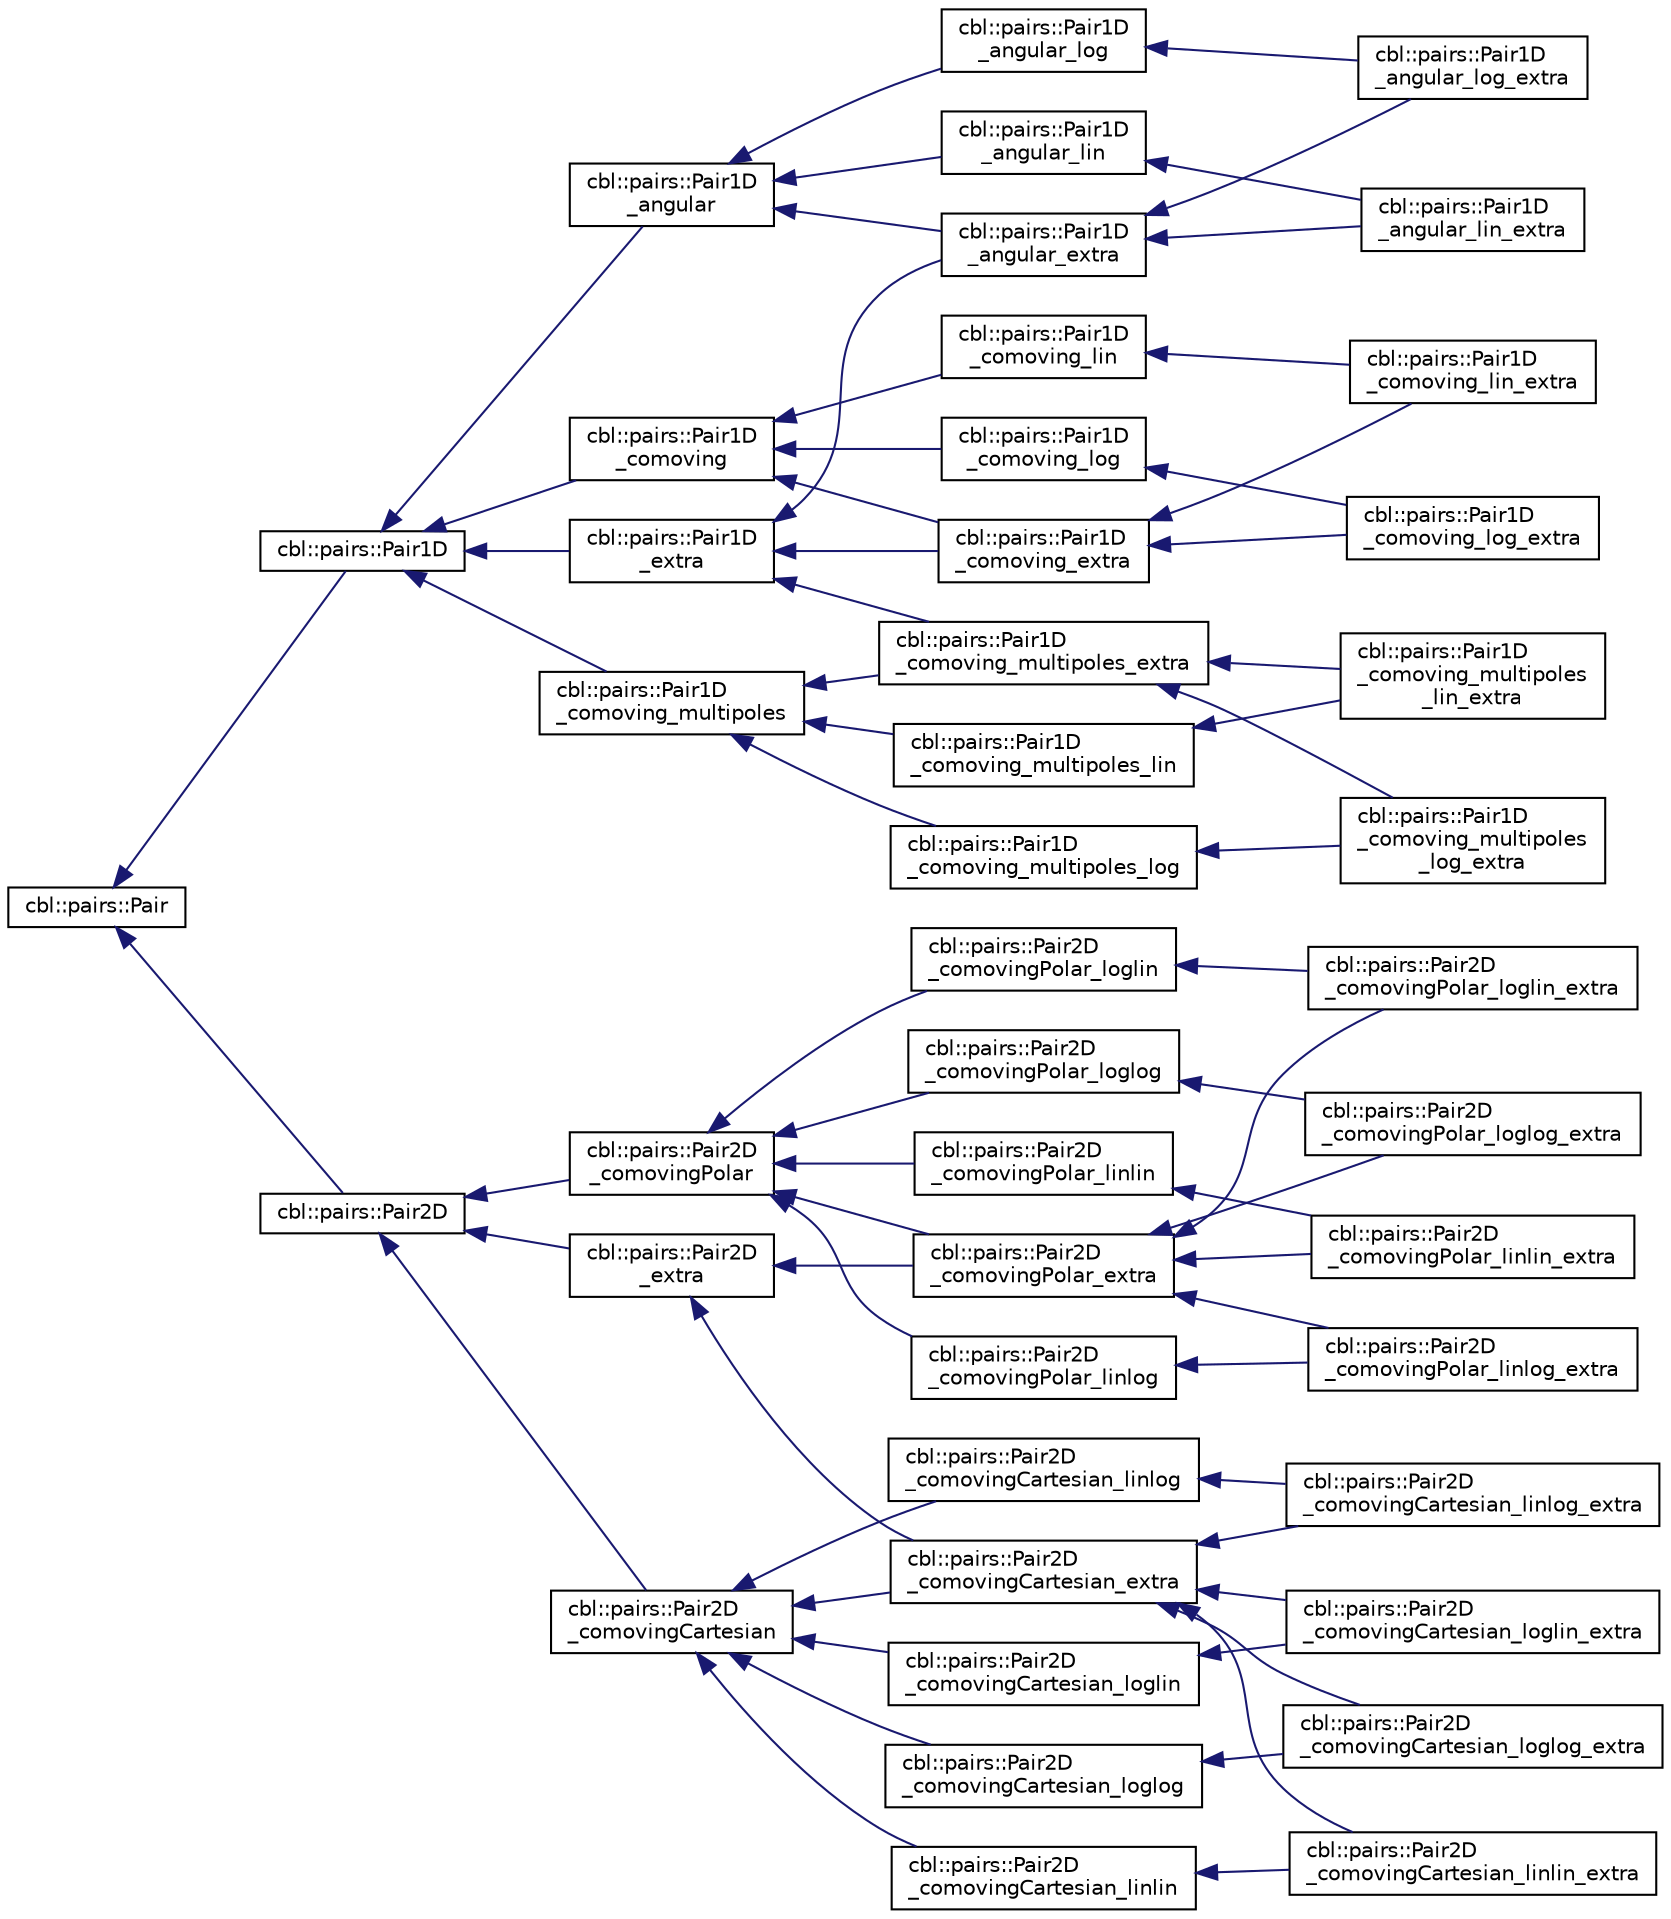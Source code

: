 digraph "Graphical Class Hierarchy"
{
  edge [fontname="Helvetica",fontsize="10",labelfontname="Helvetica",labelfontsize="10"];
  node [fontname="Helvetica",fontsize="10",shape=record];
  rankdir="LR";
  Node0 [label="cbl::pairs::Pair",height=0.2,width=0.4,color="black", fillcolor="white", style="filled",URL="$d2/db5/classcbl_1_1pairs_1_1Pair.html",tooltip="The class Pair. "];
  Node0 -> Node1 [dir="back",color="midnightblue",fontsize="10",style="solid",fontname="Helvetica"];
  Node1 [label="cbl::pairs::Pair1D",height=0.2,width=0.4,color="black", fillcolor="white", style="filled",URL="$d0/d47/classcbl_1_1pairs_1_1Pair1D.html",tooltip="The class Pair1D. "];
  Node1 -> Node2 [dir="back",color="midnightblue",fontsize="10",style="solid",fontname="Helvetica"];
  Node2 [label="cbl::pairs::Pair1D\l_angular",height=0.2,width=0.4,color="black", fillcolor="white", style="filled",URL="$d9/d14/classcbl_1_1pairs_1_1Pair1D__angular.html",tooltip="The class Pair1D_angular. "];
  Node2 -> Node27 [dir="back",color="midnightblue",fontsize="10",style="solid",fontname="Helvetica"];
  Node27 [label="cbl::pairs::Pair1D\l_angular_extra",height=0.2,width=0.4,color="black", fillcolor="white", style="filled",URL="$dd/d4b/classcbl_1_1pairs_1_1Pair1D__angular__extra.html",tooltip="The class Pair1D_angular_extra. "];
  Node27 -> Node28 [dir="back",color="midnightblue",fontsize="10",style="solid",fontname="Helvetica"];
  Node28 [label="cbl::pairs::Pair1D\l_angular_lin_extra",height=0.2,width=0.4,color="black", fillcolor="white", style="filled",URL="$d1/de2/classcbl_1_1pairs_1_1Pair1D__angular__lin__extra.html",tooltip="The class Pair1D_angular_lin_extra. "];
  Node27 -> Node29 [dir="back",color="midnightblue",fontsize="10",style="solid",fontname="Helvetica"];
  Node29 [label="cbl::pairs::Pair1D\l_angular_log_extra",height=0.2,width=0.4,color="black", fillcolor="white", style="filled",URL="$d7/d1e/classcbl_1_1pairs_1_1Pair1D__angular__log__extra.html",tooltip="The class Pair1D_angular_log_extra. "];
  Node2 -> Node6 [dir="back",color="midnightblue",fontsize="10",style="solid",fontname="Helvetica"];
  Node6 [label="cbl::pairs::Pair1D\l_angular_lin",height=0.2,width=0.4,color="black", fillcolor="white", style="filled",URL="$d5/de2/classcbl_1_1pairs_1_1Pair1D__angular__lin.html",tooltip="The class Pair1D_angular_lin. "];
  Node6 -> Node28 [dir="back",color="midnightblue",fontsize="10",style="solid",fontname="Helvetica"];
  Node2 -> Node8 [dir="back",color="midnightblue",fontsize="10",style="solid",fontname="Helvetica"];
  Node8 [label="cbl::pairs::Pair1D\l_angular_log",height=0.2,width=0.4,color="black", fillcolor="white", style="filled",URL="$d9/d09/classcbl_1_1pairs_1_1Pair1D__angular__log.html",tooltip="The class Pair1D_angular_log. "];
  Node8 -> Node29 [dir="back",color="midnightblue",fontsize="10",style="solid",fontname="Helvetica"];
  Node1 -> Node10 [dir="back",color="midnightblue",fontsize="10",style="solid",fontname="Helvetica"];
  Node10 [label="cbl::pairs::Pair1D\l_comoving",height=0.2,width=0.4,color="black", fillcolor="white", style="filled",URL="$d1/d7c/classcbl_1_1pairs_1_1Pair1D__comoving.html",tooltip="The class Pair1D_comoving. "];
  Node10 -> Node30 [dir="back",color="midnightblue",fontsize="10",style="solid",fontname="Helvetica"];
  Node30 [label="cbl::pairs::Pair1D\l_comoving_extra",height=0.2,width=0.4,color="black", fillcolor="white", style="filled",URL="$da/d12/classcbl_1_1pairs_1_1Pair1D__comoving__extra.html",tooltip="The class Pair1D_comoving_extra. "];
  Node30 -> Node31 [dir="back",color="midnightblue",fontsize="10",style="solid",fontname="Helvetica"];
  Node31 [label="cbl::pairs::Pair1D\l_comoving_lin_extra",height=0.2,width=0.4,color="black", fillcolor="white", style="filled",URL="$de/d4a/classcbl_1_1pairs_1_1Pair1D__comoving__lin__extra.html",tooltip="The class Pair1D_comoving_lin_extra. "];
  Node30 -> Node32 [dir="back",color="midnightblue",fontsize="10",style="solid",fontname="Helvetica"];
  Node32 [label="cbl::pairs::Pair1D\l_comoving_log_extra",height=0.2,width=0.4,color="black", fillcolor="white", style="filled",URL="$dc/d67/classcbl_1_1pairs_1_1Pair1D__comoving__log__extra.html",tooltip="The class Pair1D_comoving_log_extra. "];
  Node10 -> Node14 [dir="back",color="midnightblue",fontsize="10",style="solid",fontname="Helvetica"];
  Node14 [label="cbl::pairs::Pair1D\l_comoving_lin",height=0.2,width=0.4,color="black", fillcolor="white", style="filled",URL="$dd/df6/classcbl_1_1pairs_1_1Pair1D__comoving__lin.html",tooltip="The class Pair1D_comoving_lin. "];
  Node14 -> Node31 [dir="back",color="midnightblue",fontsize="10",style="solid",fontname="Helvetica"];
  Node10 -> Node16 [dir="back",color="midnightblue",fontsize="10",style="solid",fontname="Helvetica"];
  Node16 [label="cbl::pairs::Pair1D\l_comoving_log",height=0.2,width=0.4,color="black", fillcolor="white", style="filled",URL="$d1/d29/classcbl_1_1pairs_1_1Pair1D__comoving__log.html",tooltip="The class Pair1D_comoving_log. "];
  Node16 -> Node32 [dir="back",color="midnightblue",fontsize="10",style="solid",fontname="Helvetica"];
  Node1 -> Node18 [dir="back",color="midnightblue",fontsize="10",style="solid",fontname="Helvetica"];
  Node18 [label="cbl::pairs::Pair1D\l_comoving_multipoles",height=0.2,width=0.4,color="black", fillcolor="white", style="filled",URL="$d5/d66/classcbl_1_1pairs_1_1Pair1D__comoving__multipoles.html",tooltip="The class Pair1D_comoving_multipoles. "];
  Node18 -> Node33 [dir="back",color="midnightblue",fontsize="10",style="solid",fontname="Helvetica"];
  Node33 [label="cbl::pairs::Pair1D\l_comoving_multipoles_extra",height=0.2,width=0.4,color="black", fillcolor="white", style="filled",URL="$db/d16/classcbl_1_1pairs_1_1Pair1D__comoving__multipoles__extra.html",tooltip="The class Pair1D_comoving_multipoles_extra. "];
  Node33 -> Node34 [dir="back",color="midnightblue",fontsize="10",style="solid",fontname="Helvetica"];
  Node34 [label="cbl::pairs::Pair1D\l_comoving_multipoles\l_lin_extra",height=0.2,width=0.4,color="black", fillcolor="white", style="filled",URL="$df/d02/classcbl_1_1pairs_1_1Pair1D__comoving__multipoles__lin__extra.html",tooltip="The class Pair1D_comoving_multipoles_lin_extra. "];
  Node33 -> Node35 [dir="back",color="midnightblue",fontsize="10",style="solid",fontname="Helvetica"];
  Node35 [label="cbl::pairs::Pair1D\l_comoving_multipoles\l_log_extra",height=0.2,width=0.4,color="black", fillcolor="white", style="filled",URL="$d7/d79/classcbl_1_1pairs_1_1Pair1D__comoving__multipoles__log__extra.html",tooltip="The class Pair1D_comoving_multipoles_log_extra. "];
  Node18 -> Node22 [dir="back",color="midnightblue",fontsize="10",style="solid",fontname="Helvetica"];
  Node22 [label="cbl::pairs::Pair1D\l_comoving_multipoles_lin",height=0.2,width=0.4,color="black", fillcolor="white", style="filled",URL="$d3/dc0/classcbl_1_1pairs_1_1Pair1D__comoving__multipoles__lin.html",tooltip="The class Pair1D_comoving_multipoles_lin. "];
  Node22 -> Node34 [dir="back",color="midnightblue",fontsize="10",style="solid",fontname="Helvetica"];
  Node18 -> Node24 [dir="back",color="midnightblue",fontsize="10",style="solid",fontname="Helvetica"];
  Node24 [label="cbl::pairs::Pair1D\l_comoving_multipoles_log",height=0.2,width=0.4,color="black", fillcolor="white", style="filled",URL="$dd/d4f/classcbl_1_1pairs_1_1Pair1D__comoving__multipoles__log.html",tooltip="The class Pair1D_comoving_multipoles_log. "];
  Node24 -> Node35 [dir="back",color="midnightblue",fontsize="10",style="solid",fontname="Helvetica"];
  Node1 -> Node26 [dir="back",color="midnightblue",fontsize="10",style="solid",fontname="Helvetica"];
  Node26 [label="cbl::pairs::Pair1D\l_extra",height=0.2,width=0.4,color="black", fillcolor="white", style="filled",URL="$dc/d0b/classcbl_1_1pairs_1_1Pair1D__extra.html",tooltip="The class Pair1D_extra. "];
  Node26 -> Node27 [dir="back",color="midnightblue",fontsize="10",style="solid",fontname="Helvetica"];
  Node26 -> Node30 [dir="back",color="midnightblue",fontsize="10",style="solid",fontname="Helvetica"];
  Node26 -> Node33 [dir="back",color="midnightblue",fontsize="10",style="solid",fontname="Helvetica"];
  Node0 -> Node36 [dir="back",color="midnightblue",fontsize="10",style="solid",fontname="Helvetica"];
  Node36 [label="cbl::pairs::Pair2D",height=0.2,width=0.4,color="black", fillcolor="white", style="filled",URL="$d6/d99/classcbl_1_1pairs_1_1Pair2D.html",tooltip="The class Pair2D. "];
  Node36 -> Node37 [dir="back",color="midnightblue",fontsize="10",style="solid",fontname="Helvetica"];
  Node37 [label="cbl::pairs::Pair2D\l_comovingCartesian",height=0.2,width=0.4,color="black", fillcolor="white", style="filled",URL="$d1/d56/classcbl_1_1pairs_1_1Pair2D__comovingCartesian.html",tooltip="The class Pair2D_comovingCartesian. "];
  Node37 -> Node66 [dir="back",color="midnightblue",fontsize="10",style="solid",fontname="Helvetica"];
  Node66 [label="cbl::pairs::Pair2D\l_comovingCartesian_extra",height=0.2,width=0.4,color="black", fillcolor="white", style="filled",URL="$d3/de4/classcbl_1_1pairs_1_1Pair2D__comovingCartesian__extra.html",tooltip="The class Pair2D_comovingCartesian_extra. "];
  Node66 -> Node67 [dir="back",color="midnightblue",fontsize="10",style="solid",fontname="Helvetica"];
  Node67 [label="cbl::pairs::Pair2D\l_comovingCartesian_linlin_extra",height=0.2,width=0.4,color="black", fillcolor="white", style="filled",URL="$d0/d6c/classcbl_1_1pairs_1_1Pair2D__comovingCartesian__linlin__extra.html",tooltip="The class Pair2D_comovingCartesian_linlin_extra. "];
  Node66 -> Node68 [dir="back",color="midnightblue",fontsize="10",style="solid",fontname="Helvetica"];
  Node68 [label="cbl::pairs::Pair2D\l_comovingCartesian_linlog_extra",height=0.2,width=0.4,color="black", fillcolor="white", style="filled",URL="$da/d83/classcbl_1_1pairs_1_1Pair2D__comovingCartesian__linlog__extra.html",tooltip="The class Pair2D_comovingCartesian_linlog_extra. "];
  Node66 -> Node69 [dir="back",color="midnightblue",fontsize="10",style="solid",fontname="Helvetica"];
  Node69 [label="cbl::pairs::Pair2D\l_comovingCartesian_loglin_extra",height=0.2,width=0.4,color="black", fillcolor="white", style="filled",URL="$d6/db6/classcbl_1_1pairs_1_1Pair2D__comovingCartesian__loglin__extra.html",tooltip="The class Pair2D_comovingCartesian_loglin_extra. "];
  Node66 -> Node70 [dir="back",color="midnightblue",fontsize="10",style="solid",fontname="Helvetica"];
  Node70 [label="cbl::pairs::Pair2D\l_comovingCartesian_loglog_extra",height=0.2,width=0.4,color="black", fillcolor="white", style="filled",URL="$d6/d81/classcbl_1_1pairs_1_1Pair2D__comovingCartesian__loglog__extra.html",tooltip="The class Pair2D_comovingCartesian_loglog_extra. "];
  Node37 -> Node43 [dir="back",color="midnightblue",fontsize="10",style="solid",fontname="Helvetica"];
  Node43 [label="cbl::pairs::Pair2D\l_comovingCartesian_linlin",height=0.2,width=0.4,color="black", fillcolor="white", style="filled",URL="$d6/dbc/classcbl_1_1pairs_1_1Pair2D__comovingCartesian__linlin.html",tooltip="The class Pair2D_comovingCartesian_linlin. "];
  Node43 -> Node67 [dir="back",color="midnightblue",fontsize="10",style="solid",fontname="Helvetica"];
  Node37 -> Node45 [dir="back",color="midnightblue",fontsize="10",style="solid",fontname="Helvetica"];
  Node45 [label="cbl::pairs::Pair2D\l_comovingCartesian_linlog",height=0.2,width=0.4,color="black", fillcolor="white", style="filled",URL="$df/d39/classcbl_1_1pairs_1_1Pair2D__comovingCartesian__linlog.html",tooltip="The class Pair2D_comovingCartesian_linlog. "];
  Node45 -> Node68 [dir="back",color="midnightblue",fontsize="10",style="solid",fontname="Helvetica"];
  Node37 -> Node47 [dir="back",color="midnightblue",fontsize="10",style="solid",fontname="Helvetica"];
  Node47 [label="cbl::pairs::Pair2D\l_comovingCartesian_loglin",height=0.2,width=0.4,color="black", fillcolor="white", style="filled",URL="$d6/db1/classcbl_1_1pairs_1_1Pair2D__comovingCartesian__loglin.html",tooltip="The class Pair2D_comovingCartesian_loglin. "];
  Node47 -> Node69 [dir="back",color="midnightblue",fontsize="10",style="solid",fontname="Helvetica"];
  Node37 -> Node49 [dir="back",color="midnightblue",fontsize="10",style="solid",fontname="Helvetica"];
  Node49 [label="cbl::pairs::Pair2D\l_comovingCartesian_loglog",height=0.2,width=0.4,color="black", fillcolor="white", style="filled",URL="$d1/d31/classcbl_1_1pairs_1_1Pair2D__comovingCartesian__loglog.html",tooltip="The class Pair2D_comovingCartesian_loglog. "];
  Node49 -> Node70 [dir="back",color="midnightblue",fontsize="10",style="solid",fontname="Helvetica"];
  Node36 -> Node51 [dir="back",color="midnightblue",fontsize="10",style="solid",fontname="Helvetica"];
  Node51 [label="cbl::pairs::Pair2D\l_comovingPolar",height=0.2,width=0.4,color="black", fillcolor="white", style="filled",URL="$db/d3e/classcbl_1_1pairs_1_1Pair2D__comovingPolar.html",tooltip="The class Pair2D_comovingPolar. "];
  Node51 -> Node71 [dir="back",color="midnightblue",fontsize="10",style="solid",fontname="Helvetica"];
  Node71 [label="cbl::pairs::Pair2D\l_comovingPolar_extra",height=0.2,width=0.4,color="black", fillcolor="white", style="filled",URL="$de/d9d/classcbl_1_1pairs_1_1Pair2D__comovingPolar__extra.html",tooltip="The class Pair2D_comovingPolar_extra. "];
  Node71 -> Node72 [dir="back",color="midnightblue",fontsize="10",style="solid",fontname="Helvetica"];
  Node72 [label="cbl::pairs::Pair2D\l_comovingPolar_linlin_extra",height=0.2,width=0.4,color="black", fillcolor="white", style="filled",URL="$d8/d33/classcbl_1_1pairs_1_1Pair2D__comovingPolar__linlin__extra.html",tooltip="The class Pair2D_comovingPolar_linlin_extra. "];
  Node71 -> Node73 [dir="back",color="midnightblue",fontsize="10",style="solid",fontname="Helvetica"];
  Node73 [label="cbl::pairs::Pair2D\l_comovingPolar_linlog_extra",height=0.2,width=0.4,color="black", fillcolor="white", style="filled",URL="$d5/d71/classcbl_1_1pairs_1_1Pair2D__comovingPolar__linlog__extra.html",tooltip="The class Pair2D_comovingPolar_linlog_extra. "];
  Node71 -> Node74 [dir="back",color="midnightblue",fontsize="10",style="solid",fontname="Helvetica"];
  Node74 [label="cbl::pairs::Pair2D\l_comovingPolar_loglin_extra",height=0.2,width=0.4,color="black", fillcolor="white", style="filled",URL="$d7/deb/classcbl_1_1pairs_1_1Pair2D__comovingPolar__loglin__extra.html",tooltip="The class Pair2D_comovingPolar_loglin_extra. "];
  Node71 -> Node75 [dir="back",color="midnightblue",fontsize="10",style="solid",fontname="Helvetica"];
  Node75 [label="cbl::pairs::Pair2D\l_comovingPolar_loglog_extra",height=0.2,width=0.4,color="black", fillcolor="white", style="filled",URL="$d8/df6/classcbl_1_1pairs_1_1Pair2D__comovingPolar__loglog__extra.html",tooltip="The class Pair2D_comovingPolar_loglog_extra. "];
  Node51 -> Node57 [dir="back",color="midnightblue",fontsize="10",style="solid",fontname="Helvetica"];
  Node57 [label="cbl::pairs::Pair2D\l_comovingPolar_linlin",height=0.2,width=0.4,color="black", fillcolor="white", style="filled",URL="$d6/d39/classcbl_1_1pairs_1_1Pair2D__comovingPolar__linlin.html",tooltip="The class Pair2D_comovingPolar_linlin. "];
  Node57 -> Node72 [dir="back",color="midnightblue",fontsize="10",style="solid",fontname="Helvetica"];
  Node51 -> Node59 [dir="back",color="midnightblue",fontsize="10",style="solid",fontname="Helvetica"];
  Node59 [label="cbl::pairs::Pair2D\l_comovingPolar_linlog",height=0.2,width=0.4,color="black", fillcolor="white", style="filled",URL="$da/d8b/classcbl_1_1pairs_1_1Pair2D__comovingPolar__linlog.html",tooltip="The class Pair2D_comovingPolar_linlog. "];
  Node59 -> Node73 [dir="back",color="midnightblue",fontsize="10",style="solid",fontname="Helvetica"];
  Node51 -> Node61 [dir="back",color="midnightblue",fontsize="10",style="solid",fontname="Helvetica"];
  Node61 [label="cbl::pairs::Pair2D\l_comovingPolar_loglin",height=0.2,width=0.4,color="black", fillcolor="white", style="filled",URL="$d6/d0e/classcbl_1_1pairs_1_1Pair2D__comovingPolar__loglin.html",tooltip="The class Pair2D_comovingPolar_loglin. "];
  Node61 -> Node74 [dir="back",color="midnightblue",fontsize="10",style="solid",fontname="Helvetica"];
  Node51 -> Node63 [dir="back",color="midnightblue",fontsize="10",style="solid",fontname="Helvetica"];
  Node63 [label="cbl::pairs::Pair2D\l_comovingPolar_loglog",height=0.2,width=0.4,color="black", fillcolor="white", style="filled",URL="$d7/d6a/classcbl_1_1pairs_1_1Pair2D__comovingPolar__loglog.html",tooltip="The class Pair2D_comovingPolar_loglog. "];
  Node63 -> Node75 [dir="back",color="midnightblue",fontsize="10",style="solid",fontname="Helvetica"];
  Node36 -> Node65 [dir="back",color="midnightblue",fontsize="10",style="solid",fontname="Helvetica"];
  Node65 [label="cbl::pairs::Pair2D\l_extra",height=0.2,width=0.4,color="black", fillcolor="white", style="filled",URL="$df/d86/classcbl_1_1pairs_1_1Pair2D__extra.html",tooltip="The class Pair2D_extra. "];
  Node65 -> Node66 [dir="back",color="midnightblue",fontsize="10",style="solid",fontname="Helvetica"];
  Node65 -> Node71 [dir="back",color="midnightblue",fontsize="10",style="solid",fontname="Helvetica"];
}
